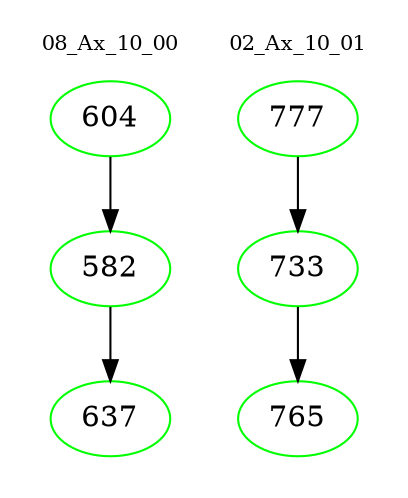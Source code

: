 digraph{
subgraph cluster_0 {
color = white
label = "08_Ax_10_00";
fontsize=10;
T0_604 [label="604", color="green"]
T0_604 -> T0_582 [color="black"]
T0_582 [label="582", color="green"]
T0_582 -> T0_637 [color="black"]
T0_637 [label="637", color="green"]
}
subgraph cluster_1 {
color = white
label = "02_Ax_10_01";
fontsize=10;
T1_777 [label="777", color="green"]
T1_777 -> T1_733 [color="black"]
T1_733 [label="733", color="green"]
T1_733 -> T1_765 [color="black"]
T1_765 [label="765", color="green"]
}
}
